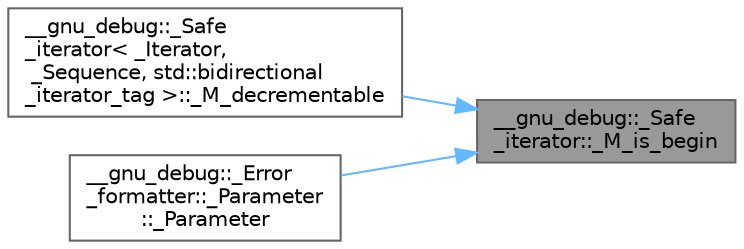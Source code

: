 digraph "__gnu_debug::_Safe_iterator::_M_is_begin"
{
 // LATEX_PDF_SIZE
  bgcolor="transparent";
  edge [fontname=Helvetica,fontsize=10,labelfontname=Helvetica,labelfontsize=10];
  node [fontname=Helvetica,fontsize=10,shape=box,height=0.2,width=0.4];
  rankdir="RL";
  Node1 [id="Node000001",label="__gnu_debug::_Safe\l_iterator::_M_is_begin",height=0.2,width=0.4,color="gray40", fillcolor="grey60", style="filled", fontcolor="black",tooltip="Is this iterator equal to the sequence's begin() iterator?"];
  Node1 -> Node2 [id="edge1_Node000001_Node000002",dir="back",color="steelblue1",style="solid",tooltip=" "];
  Node2 [id="Node000002",label="__gnu_debug::_Safe\l_iterator\< _Iterator,\l _Sequence, std::bidirectional\l_iterator_tag \>::_M_decrementable",height=0.2,width=0.4,color="grey40", fillcolor="white", style="filled",URL="$class____gnu__debug_1_1___safe__iterator_3_01___iterator_00_01___sequence_00_01std_1_1bidirectional__iterator__tag_01_4.html#aee45ca57597d27fb0ebcaa342709efe5",tooltip=" "];
  Node1 -> Node3 [id="edge2_Node000001_Node000003",dir="back",color="steelblue1",style="solid",tooltip=" "];
  Node3 [id="Node000003",label="__gnu_debug::_Error\l_formatter::_Parameter\l::_Parameter",height=0.2,width=0.4,color="grey40", fillcolor="white", style="filled",URL="$struct____gnu__debug_1_1___error__formatter_1_1___parameter.html#aa64852ff073f23bd84c990ba107889f2",tooltip=" "];
}
